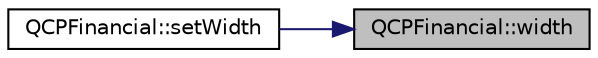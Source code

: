 digraph "QCPFinancial::width"
{
 // LATEX_PDF_SIZE
  edge [fontname="Helvetica",fontsize="10",labelfontname="Helvetica",labelfontsize="10"];
  node [fontname="Helvetica",fontsize="10",shape=record];
  rankdir="RL";
  Node1 [label="QCPFinancial::width",height=0.2,width=0.4,color="black", fillcolor="grey75", style="filled", fontcolor="black",tooltip=" "];
  Node1 -> Node2 [dir="back",color="midnightblue",fontsize="10",style="solid",fontname="Helvetica"];
  Node2 [label="QCPFinancial::setWidth",height=0.2,width=0.4,color="black", fillcolor="white", style="filled",URL="$classQCPFinancial.html#a99633f8bac86a61d534ae5eeb1a3068f",tooltip=" "];
}
